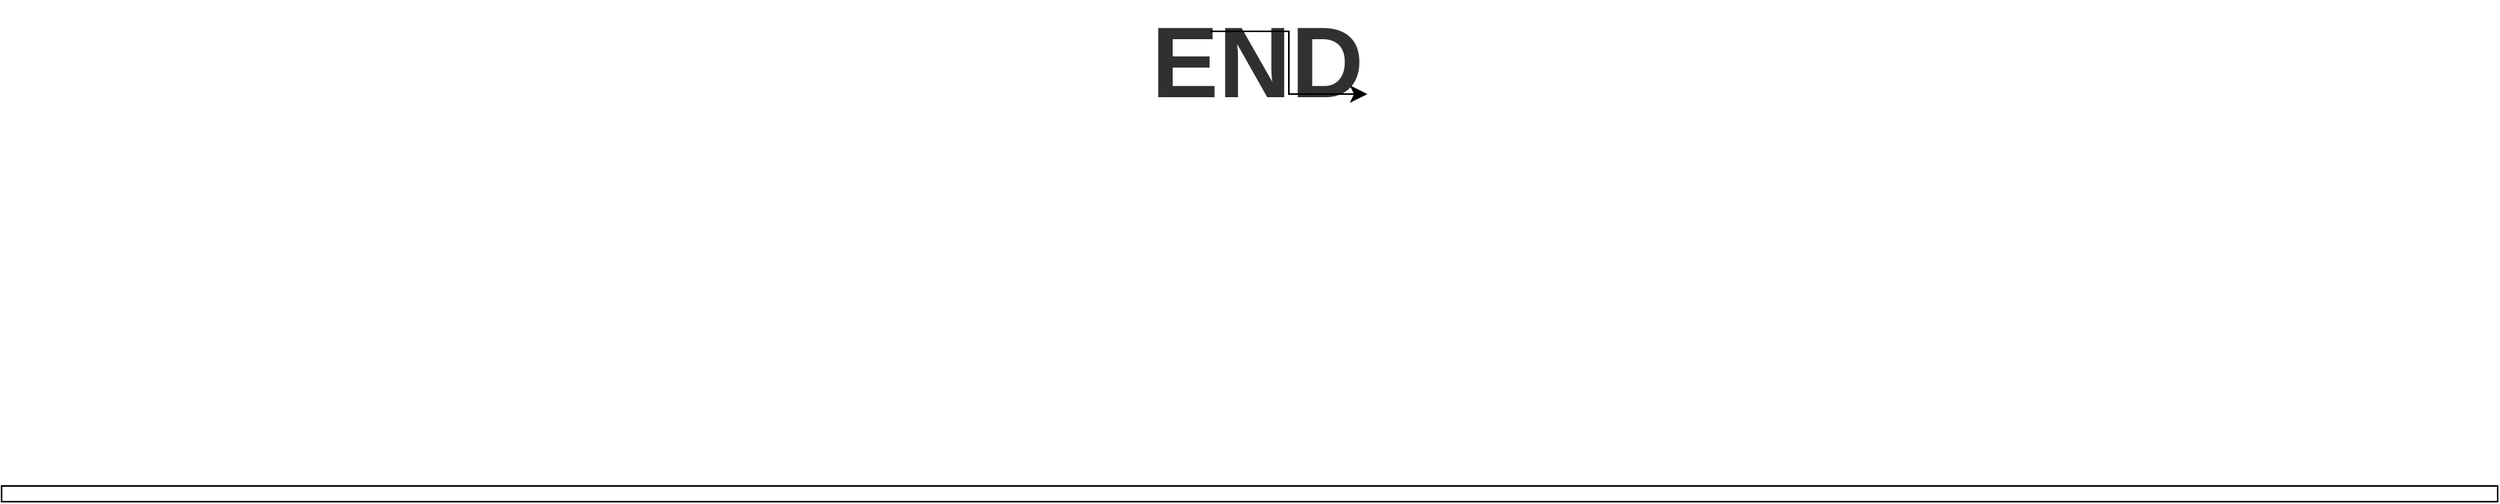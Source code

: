 <mxfile>
    <diagram id="ntJHjWkpwj2h2JEEfH1L" name="ページ1">
        <mxGraphModel dx="3077" dy="2080" grid="1" gridSize="10" guides="1" tooltips="1" connect="1" arrows="1" fold="1" page="1" pageScale="1" pageWidth="1600" pageHeight="900" background="#ffffff" math="0" shadow="0">
            <root>
                <mxCell id="0"/>
                <mxCell id="1" parent="0"/>
                <mxCell id="2" value="END" style="text;strokeColor=none;align=center;fillColor=none;html=1;verticalAlign=middle;whiteSpace=wrap;rounded=0;fontSize=64;fontColor=#303030;fontStyle=1" parent="1" vertex="1">
                    <mxGeometry x="495" y="360" width="610" height="80" as="geometry"/>
                </mxCell>
                <mxCell id="6" value="" style="rounded=0;whiteSpace=wrap;html=1;fontSize=36;fontColor=#303030;" parent="1" vertex="1">
                    <mxGeometry y="670" width="1590" height="10" as="geometry"/>
                </mxCell>
                <mxCell id="17" value="" style="edgeStyle=segmentEdgeStyle;endArrow=classic;html=1;curved=0;rounded=0;endSize=8;startSize=8;sourcePerimeterSpacing=0;targetPerimeterSpacing=0;" edge="1" parent="1">
                    <mxGeometry width="100" relative="1" as="geometry">
                        <mxPoint x="770" y="380" as="sourcePoint"/>
                        <mxPoint x="870" y="420" as="targetPoint"/>
                        <Array as="points">
                            <mxPoint x="820" y="420"/>
                        </Array>
                    </mxGeometry>
                </mxCell>
            </root>
        </mxGraphModel>
    </diagram>
</mxfile>